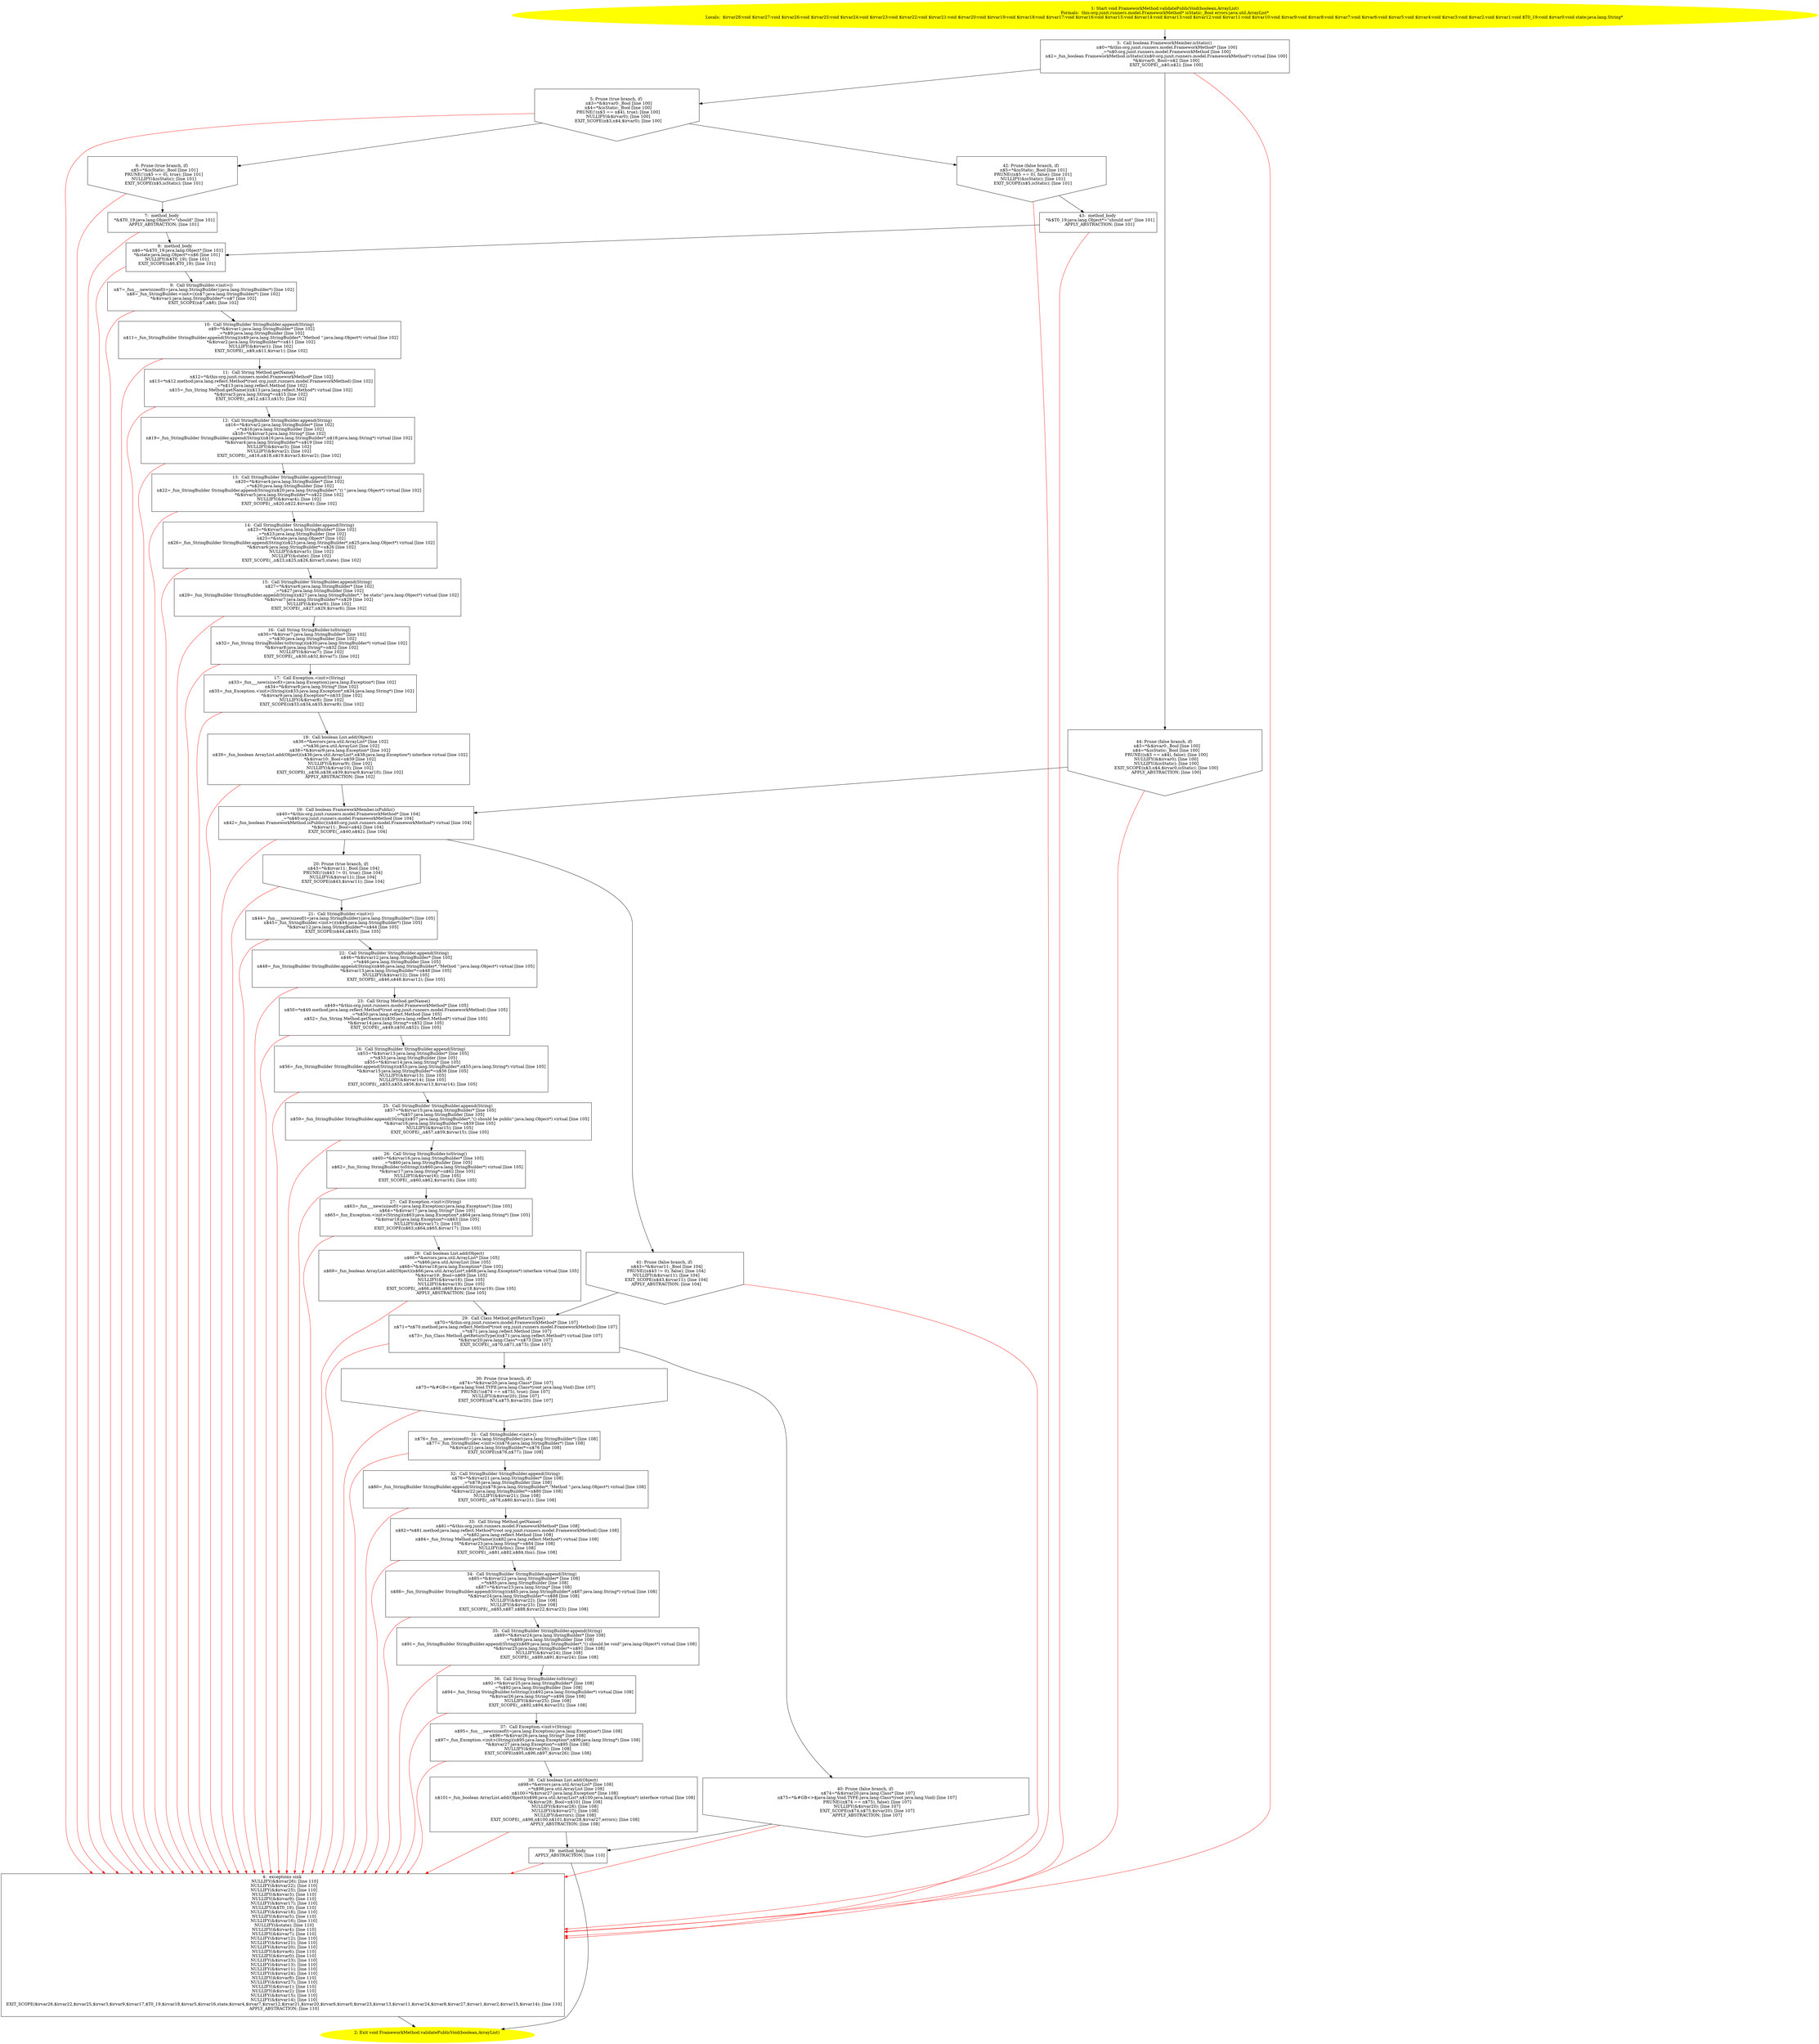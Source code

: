 /* @generated */
digraph cfg {
"org.junit.runners.model.FrameworkMethod.validatePublicVoid(boolean,java.util.ArrayList):void.03dc1b78657d144e8280c8aa988c60b0_1" [label="1: Start void FrameworkMethod.validatePublicVoid(boolean,ArrayList)\nFormals:  this:org.junit.runners.model.FrameworkMethod* isStatic:_Bool errors:java.util.ArrayList*\nLocals:  $irvar28:void $irvar27:void $irvar26:void $irvar25:void $irvar24:void $irvar23:void $irvar22:void $irvar21:void $irvar20:void $irvar19:void $irvar18:void $irvar17:void $irvar16:void $irvar15:void $irvar14:void $irvar13:void $irvar12:void $irvar11:void $irvar10:void $irvar9:void $irvar8:void $irvar7:void $irvar6:void $irvar5:void $irvar4:void $irvar3:void $irvar2:void $irvar1:void $T0_19:void $irvar0:void state:java.lang.String* \n  " color=yellow style=filled]
	

	 "org.junit.runners.model.FrameworkMethod.validatePublicVoid(boolean,java.util.ArrayList):void.03dc1b78657d144e8280c8aa988c60b0_1" -> "org.junit.runners.model.FrameworkMethod.validatePublicVoid(boolean,java.util.ArrayList):void.03dc1b78657d144e8280c8aa988c60b0_3" ;
"org.junit.runners.model.FrameworkMethod.validatePublicVoid(boolean,java.util.ArrayList):void.03dc1b78657d144e8280c8aa988c60b0_2" [label="2: Exit void FrameworkMethod.validatePublicVoid(boolean,ArrayList) \n  " color=yellow style=filled]
	

"org.junit.runners.model.FrameworkMethod.validatePublicVoid(boolean,java.util.ArrayList):void.03dc1b78657d144e8280c8aa988c60b0_3" [label="3:  Call boolean FrameworkMember.isStatic() \n   n$0=*&this:org.junit.runners.model.FrameworkMethod* [line 100]\n  _=*n$0:org.junit.runners.model.FrameworkMethod [line 100]\n  n$2=_fun_boolean FrameworkMethod.isStatic()(n$0:org.junit.runners.model.FrameworkMethod*) virtual [line 100]\n  *&$irvar0:_Bool=n$2 [line 100]\n  EXIT_SCOPE(_,n$0,n$2); [line 100]\n " shape="box"]
	

	 "org.junit.runners.model.FrameworkMethod.validatePublicVoid(boolean,java.util.ArrayList):void.03dc1b78657d144e8280c8aa988c60b0_3" -> "org.junit.runners.model.FrameworkMethod.validatePublicVoid(boolean,java.util.ArrayList):void.03dc1b78657d144e8280c8aa988c60b0_5" ;
	 "org.junit.runners.model.FrameworkMethod.validatePublicVoid(boolean,java.util.ArrayList):void.03dc1b78657d144e8280c8aa988c60b0_3" -> "org.junit.runners.model.FrameworkMethod.validatePublicVoid(boolean,java.util.ArrayList):void.03dc1b78657d144e8280c8aa988c60b0_44" ;
	 "org.junit.runners.model.FrameworkMethod.validatePublicVoid(boolean,java.util.ArrayList):void.03dc1b78657d144e8280c8aa988c60b0_3" -> "org.junit.runners.model.FrameworkMethod.validatePublicVoid(boolean,java.util.ArrayList):void.03dc1b78657d144e8280c8aa988c60b0_4" [color="red" ];
"org.junit.runners.model.FrameworkMethod.validatePublicVoid(boolean,java.util.ArrayList):void.03dc1b78657d144e8280c8aa988c60b0_4" [label="4:  exceptions sink \n   NULLIFY(&$irvar26); [line 110]\n  NULLIFY(&$irvar22); [line 110]\n  NULLIFY(&$irvar25); [line 110]\n  NULLIFY(&$irvar3); [line 110]\n  NULLIFY(&$irvar9); [line 110]\n  NULLIFY(&$irvar17); [line 110]\n  NULLIFY(&$T0_19); [line 110]\n  NULLIFY(&$irvar18); [line 110]\n  NULLIFY(&$irvar5); [line 110]\n  NULLIFY(&$irvar16); [line 110]\n  NULLIFY(&state); [line 110]\n  NULLIFY(&$irvar4); [line 110]\n  NULLIFY(&$irvar7); [line 110]\n  NULLIFY(&$irvar12); [line 110]\n  NULLIFY(&$irvar21); [line 110]\n  NULLIFY(&$irvar20); [line 110]\n  NULLIFY(&$irvar6); [line 110]\n  NULLIFY(&$irvar0); [line 110]\n  NULLIFY(&$irvar23); [line 110]\n  NULLIFY(&$irvar13); [line 110]\n  NULLIFY(&$irvar11); [line 110]\n  NULLIFY(&$irvar24); [line 110]\n  NULLIFY(&$irvar8); [line 110]\n  NULLIFY(&$irvar27); [line 110]\n  NULLIFY(&$irvar1); [line 110]\n  NULLIFY(&$irvar2); [line 110]\n  NULLIFY(&$irvar15); [line 110]\n  NULLIFY(&$irvar14); [line 110]\n  EXIT_SCOPE($irvar26,$irvar22,$irvar25,$irvar3,$irvar9,$irvar17,$T0_19,$irvar18,$irvar5,$irvar16,state,$irvar4,$irvar7,$irvar12,$irvar21,$irvar20,$irvar6,$irvar0,$irvar23,$irvar13,$irvar11,$irvar24,$irvar8,$irvar27,$irvar1,$irvar2,$irvar15,$irvar14); [line 110]\n  APPLY_ABSTRACTION; [line 110]\n " shape="box"]
	

	 "org.junit.runners.model.FrameworkMethod.validatePublicVoid(boolean,java.util.ArrayList):void.03dc1b78657d144e8280c8aa988c60b0_4" -> "org.junit.runners.model.FrameworkMethod.validatePublicVoid(boolean,java.util.ArrayList):void.03dc1b78657d144e8280c8aa988c60b0_2" ;
"org.junit.runners.model.FrameworkMethod.validatePublicVoid(boolean,java.util.ArrayList):void.03dc1b78657d144e8280c8aa988c60b0_5" [label="5: Prune (true branch, if) \n   n$3=*&$irvar0:_Bool [line 100]\n  n$4=*&isStatic:_Bool [line 100]\n  PRUNE(!(n$3 == n$4), true); [line 100]\n  NULLIFY(&$irvar0); [line 100]\n  EXIT_SCOPE(n$3,n$4,$irvar0); [line 100]\n " shape="invhouse"]
	

	 "org.junit.runners.model.FrameworkMethod.validatePublicVoid(boolean,java.util.ArrayList):void.03dc1b78657d144e8280c8aa988c60b0_5" -> "org.junit.runners.model.FrameworkMethod.validatePublicVoid(boolean,java.util.ArrayList):void.03dc1b78657d144e8280c8aa988c60b0_6" ;
	 "org.junit.runners.model.FrameworkMethod.validatePublicVoid(boolean,java.util.ArrayList):void.03dc1b78657d144e8280c8aa988c60b0_5" -> "org.junit.runners.model.FrameworkMethod.validatePublicVoid(boolean,java.util.ArrayList):void.03dc1b78657d144e8280c8aa988c60b0_42" ;
	 "org.junit.runners.model.FrameworkMethod.validatePublicVoid(boolean,java.util.ArrayList):void.03dc1b78657d144e8280c8aa988c60b0_5" -> "org.junit.runners.model.FrameworkMethod.validatePublicVoid(boolean,java.util.ArrayList):void.03dc1b78657d144e8280c8aa988c60b0_4" [color="red" ];
"org.junit.runners.model.FrameworkMethod.validatePublicVoid(boolean,java.util.ArrayList):void.03dc1b78657d144e8280c8aa988c60b0_6" [label="6: Prune (true branch, if) \n   n$5=*&isStatic:_Bool [line 101]\n  PRUNE(!(n$5 == 0), true); [line 101]\n  NULLIFY(&isStatic); [line 101]\n  EXIT_SCOPE(n$5,isStatic); [line 101]\n " shape="invhouse"]
	

	 "org.junit.runners.model.FrameworkMethod.validatePublicVoid(boolean,java.util.ArrayList):void.03dc1b78657d144e8280c8aa988c60b0_6" -> "org.junit.runners.model.FrameworkMethod.validatePublicVoid(boolean,java.util.ArrayList):void.03dc1b78657d144e8280c8aa988c60b0_7" ;
	 "org.junit.runners.model.FrameworkMethod.validatePublicVoid(boolean,java.util.ArrayList):void.03dc1b78657d144e8280c8aa988c60b0_6" -> "org.junit.runners.model.FrameworkMethod.validatePublicVoid(boolean,java.util.ArrayList):void.03dc1b78657d144e8280c8aa988c60b0_4" [color="red" ];
"org.junit.runners.model.FrameworkMethod.validatePublicVoid(boolean,java.util.ArrayList):void.03dc1b78657d144e8280c8aa988c60b0_7" [label="7:  method_body \n   *&$T0_19:java.lang.Object*=\"should\" [line 101]\n  APPLY_ABSTRACTION; [line 101]\n " shape="box"]
	

	 "org.junit.runners.model.FrameworkMethod.validatePublicVoid(boolean,java.util.ArrayList):void.03dc1b78657d144e8280c8aa988c60b0_7" -> "org.junit.runners.model.FrameworkMethod.validatePublicVoid(boolean,java.util.ArrayList):void.03dc1b78657d144e8280c8aa988c60b0_8" ;
	 "org.junit.runners.model.FrameworkMethod.validatePublicVoid(boolean,java.util.ArrayList):void.03dc1b78657d144e8280c8aa988c60b0_7" -> "org.junit.runners.model.FrameworkMethod.validatePublicVoid(boolean,java.util.ArrayList):void.03dc1b78657d144e8280c8aa988c60b0_4" [color="red" ];
"org.junit.runners.model.FrameworkMethod.validatePublicVoid(boolean,java.util.ArrayList):void.03dc1b78657d144e8280c8aa988c60b0_8" [label="8:  method_body \n   n$6=*&$T0_19:java.lang.Object* [line 101]\n  *&state:java.lang.Object*=n$6 [line 101]\n  NULLIFY(&$T0_19); [line 101]\n  EXIT_SCOPE(n$6,$T0_19); [line 101]\n " shape="box"]
	

	 "org.junit.runners.model.FrameworkMethod.validatePublicVoid(boolean,java.util.ArrayList):void.03dc1b78657d144e8280c8aa988c60b0_8" -> "org.junit.runners.model.FrameworkMethod.validatePublicVoid(boolean,java.util.ArrayList):void.03dc1b78657d144e8280c8aa988c60b0_9" ;
	 "org.junit.runners.model.FrameworkMethod.validatePublicVoid(boolean,java.util.ArrayList):void.03dc1b78657d144e8280c8aa988c60b0_8" -> "org.junit.runners.model.FrameworkMethod.validatePublicVoid(boolean,java.util.ArrayList):void.03dc1b78657d144e8280c8aa988c60b0_4" [color="red" ];
"org.junit.runners.model.FrameworkMethod.validatePublicVoid(boolean,java.util.ArrayList):void.03dc1b78657d144e8280c8aa988c60b0_9" [label="9:  Call StringBuilder.<init>() \n   n$7=_fun___new(sizeof(t=java.lang.StringBuilder):java.lang.StringBuilder*) [line 102]\n  n$8=_fun_StringBuilder.<init>()(n$7:java.lang.StringBuilder*) [line 102]\n  *&$irvar1:java.lang.StringBuilder*=n$7 [line 102]\n  EXIT_SCOPE(n$7,n$8); [line 102]\n " shape="box"]
	

	 "org.junit.runners.model.FrameworkMethod.validatePublicVoid(boolean,java.util.ArrayList):void.03dc1b78657d144e8280c8aa988c60b0_9" -> "org.junit.runners.model.FrameworkMethod.validatePublicVoid(boolean,java.util.ArrayList):void.03dc1b78657d144e8280c8aa988c60b0_10" ;
	 "org.junit.runners.model.FrameworkMethod.validatePublicVoid(boolean,java.util.ArrayList):void.03dc1b78657d144e8280c8aa988c60b0_9" -> "org.junit.runners.model.FrameworkMethod.validatePublicVoid(boolean,java.util.ArrayList):void.03dc1b78657d144e8280c8aa988c60b0_4" [color="red" ];
"org.junit.runners.model.FrameworkMethod.validatePublicVoid(boolean,java.util.ArrayList):void.03dc1b78657d144e8280c8aa988c60b0_10" [label="10:  Call StringBuilder StringBuilder.append(String) \n   n$9=*&$irvar1:java.lang.StringBuilder* [line 102]\n  _=*n$9:java.lang.StringBuilder [line 102]\n  n$11=_fun_StringBuilder StringBuilder.append(String)(n$9:java.lang.StringBuilder*,\"Method \":java.lang.Object*) virtual [line 102]\n  *&$irvar2:java.lang.StringBuilder*=n$11 [line 102]\n  NULLIFY(&$irvar1); [line 102]\n  EXIT_SCOPE(_,n$9,n$11,$irvar1); [line 102]\n " shape="box"]
	

	 "org.junit.runners.model.FrameworkMethod.validatePublicVoid(boolean,java.util.ArrayList):void.03dc1b78657d144e8280c8aa988c60b0_10" -> "org.junit.runners.model.FrameworkMethod.validatePublicVoid(boolean,java.util.ArrayList):void.03dc1b78657d144e8280c8aa988c60b0_11" ;
	 "org.junit.runners.model.FrameworkMethod.validatePublicVoid(boolean,java.util.ArrayList):void.03dc1b78657d144e8280c8aa988c60b0_10" -> "org.junit.runners.model.FrameworkMethod.validatePublicVoid(boolean,java.util.ArrayList):void.03dc1b78657d144e8280c8aa988c60b0_4" [color="red" ];
"org.junit.runners.model.FrameworkMethod.validatePublicVoid(boolean,java.util.ArrayList):void.03dc1b78657d144e8280c8aa988c60b0_11" [label="11:  Call String Method.getName() \n   n$12=*&this:org.junit.runners.model.FrameworkMethod* [line 102]\n  n$13=*n$12.method:java.lang.reflect.Method*(root org.junit.runners.model.FrameworkMethod) [line 102]\n  _=*n$13:java.lang.reflect.Method [line 102]\n  n$15=_fun_String Method.getName()(n$13:java.lang.reflect.Method*) virtual [line 102]\n  *&$irvar3:java.lang.String*=n$15 [line 102]\n  EXIT_SCOPE(_,n$12,n$13,n$15); [line 102]\n " shape="box"]
	

	 "org.junit.runners.model.FrameworkMethod.validatePublicVoid(boolean,java.util.ArrayList):void.03dc1b78657d144e8280c8aa988c60b0_11" -> "org.junit.runners.model.FrameworkMethod.validatePublicVoid(boolean,java.util.ArrayList):void.03dc1b78657d144e8280c8aa988c60b0_12" ;
	 "org.junit.runners.model.FrameworkMethod.validatePublicVoid(boolean,java.util.ArrayList):void.03dc1b78657d144e8280c8aa988c60b0_11" -> "org.junit.runners.model.FrameworkMethod.validatePublicVoid(boolean,java.util.ArrayList):void.03dc1b78657d144e8280c8aa988c60b0_4" [color="red" ];
"org.junit.runners.model.FrameworkMethod.validatePublicVoid(boolean,java.util.ArrayList):void.03dc1b78657d144e8280c8aa988c60b0_12" [label="12:  Call StringBuilder StringBuilder.append(String) \n   n$16=*&$irvar2:java.lang.StringBuilder* [line 102]\n  _=*n$16:java.lang.StringBuilder [line 102]\n  n$18=*&$irvar3:java.lang.String* [line 102]\n  n$19=_fun_StringBuilder StringBuilder.append(String)(n$16:java.lang.StringBuilder*,n$18:java.lang.String*) virtual [line 102]\n  *&$irvar4:java.lang.StringBuilder*=n$19 [line 102]\n  NULLIFY(&$irvar3); [line 102]\n  NULLIFY(&$irvar2); [line 102]\n  EXIT_SCOPE(_,n$16,n$18,n$19,$irvar3,$irvar2); [line 102]\n " shape="box"]
	

	 "org.junit.runners.model.FrameworkMethod.validatePublicVoid(boolean,java.util.ArrayList):void.03dc1b78657d144e8280c8aa988c60b0_12" -> "org.junit.runners.model.FrameworkMethod.validatePublicVoid(boolean,java.util.ArrayList):void.03dc1b78657d144e8280c8aa988c60b0_13" ;
	 "org.junit.runners.model.FrameworkMethod.validatePublicVoid(boolean,java.util.ArrayList):void.03dc1b78657d144e8280c8aa988c60b0_12" -> "org.junit.runners.model.FrameworkMethod.validatePublicVoid(boolean,java.util.ArrayList):void.03dc1b78657d144e8280c8aa988c60b0_4" [color="red" ];
"org.junit.runners.model.FrameworkMethod.validatePublicVoid(boolean,java.util.ArrayList):void.03dc1b78657d144e8280c8aa988c60b0_13" [label="13:  Call StringBuilder StringBuilder.append(String) \n   n$20=*&$irvar4:java.lang.StringBuilder* [line 102]\n  _=*n$20:java.lang.StringBuilder [line 102]\n  n$22=_fun_StringBuilder StringBuilder.append(String)(n$20:java.lang.StringBuilder*,\"() \":java.lang.Object*) virtual [line 102]\n  *&$irvar5:java.lang.StringBuilder*=n$22 [line 102]\n  NULLIFY(&$irvar4); [line 102]\n  EXIT_SCOPE(_,n$20,n$22,$irvar4); [line 102]\n " shape="box"]
	

	 "org.junit.runners.model.FrameworkMethod.validatePublicVoid(boolean,java.util.ArrayList):void.03dc1b78657d144e8280c8aa988c60b0_13" -> "org.junit.runners.model.FrameworkMethod.validatePublicVoid(boolean,java.util.ArrayList):void.03dc1b78657d144e8280c8aa988c60b0_14" ;
	 "org.junit.runners.model.FrameworkMethod.validatePublicVoid(boolean,java.util.ArrayList):void.03dc1b78657d144e8280c8aa988c60b0_13" -> "org.junit.runners.model.FrameworkMethod.validatePublicVoid(boolean,java.util.ArrayList):void.03dc1b78657d144e8280c8aa988c60b0_4" [color="red" ];
"org.junit.runners.model.FrameworkMethod.validatePublicVoid(boolean,java.util.ArrayList):void.03dc1b78657d144e8280c8aa988c60b0_14" [label="14:  Call StringBuilder StringBuilder.append(String) \n   n$23=*&$irvar5:java.lang.StringBuilder* [line 102]\n  _=*n$23:java.lang.StringBuilder [line 102]\n  n$25=*&state:java.lang.Object* [line 102]\n  n$26=_fun_StringBuilder StringBuilder.append(String)(n$23:java.lang.StringBuilder*,n$25:java.lang.Object*) virtual [line 102]\n  *&$irvar6:java.lang.StringBuilder*=n$26 [line 102]\n  NULLIFY(&$irvar5); [line 102]\n  NULLIFY(&state); [line 102]\n  EXIT_SCOPE(_,n$23,n$25,n$26,$irvar5,state); [line 102]\n " shape="box"]
	

	 "org.junit.runners.model.FrameworkMethod.validatePublicVoid(boolean,java.util.ArrayList):void.03dc1b78657d144e8280c8aa988c60b0_14" -> "org.junit.runners.model.FrameworkMethod.validatePublicVoid(boolean,java.util.ArrayList):void.03dc1b78657d144e8280c8aa988c60b0_15" ;
	 "org.junit.runners.model.FrameworkMethod.validatePublicVoid(boolean,java.util.ArrayList):void.03dc1b78657d144e8280c8aa988c60b0_14" -> "org.junit.runners.model.FrameworkMethod.validatePublicVoid(boolean,java.util.ArrayList):void.03dc1b78657d144e8280c8aa988c60b0_4" [color="red" ];
"org.junit.runners.model.FrameworkMethod.validatePublicVoid(boolean,java.util.ArrayList):void.03dc1b78657d144e8280c8aa988c60b0_15" [label="15:  Call StringBuilder StringBuilder.append(String) \n   n$27=*&$irvar6:java.lang.StringBuilder* [line 102]\n  _=*n$27:java.lang.StringBuilder [line 102]\n  n$29=_fun_StringBuilder StringBuilder.append(String)(n$27:java.lang.StringBuilder*,\" be static\":java.lang.Object*) virtual [line 102]\n  *&$irvar7:java.lang.StringBuilder*=n$29 [line 102]\n  NULLIFY(&$irvar6); [line 102]\n  EXIT_SCOPE(_,n$27,n$29,$irvar6); [line 102]\n " shape="box"]
	

	 "org.junit.runners.model.FrameworkMethod.validatePublicVoid(boolean,java.util.ArrayList):void.03dc1b78657d144e8280c8aa988c60b0_15" -> "org.junit.runners.model.FrameworkMethod.validatePublicVoid(boolean,java.util.ArrayList):void.03dc1b78657d144e8280c8aa988c60b0_16" ;
	 "org.junit.runners.model.FrameworkMethod.validatePublicVoid(boolean,java.util.ArrayList):void.03dc1b78657d144e8280c8aa988c60b0_15" -> "org.junit.runners.model.FrameworkMethod.validatePublicVoid(boolean,java.util.ArrayList):void.03dc1b78657d144e8280c8aa988c60b0_4" [color="red" ];
"org.junit.runners.model.FrameworkMethod.validatePublicVoid(boolean,java.util.ArrayList):void.03dc1b78657d144e8280c8aa988c60b0_16" [label="16:  Call String StringBuilder.toString() \n   n$30=*&$irvar7:java.lang.StringBuilder* [line 102]\n  _=*n$30:java.lang.StringBuilder [line 102]\n  n$32=_fun_String StringBuilder.toString()(n$30:java.lang.StringBuilder*) virtual [line 102]\n  *&$irvar8:java.lang.String*=n$32 [line 102]\n  NULLIFY(&$irvar7); [line 102]\n  EXIT_SCOPE(_,n$30,n$32,$irvar7); [line 102]\n " shape="box"]
	

	 "org.junit.runners.model.FrameworkMethod.validatePublicVoid(boolean,java.util.ArrayList):void.03dc1b78657d144e8280c8aa988c60b0_16" -> "org.junit.runners.model.FrameworkMethod.validatePublicVoid(boolean,java.util.ArrayList):void.03dc1b78657d144e8280c8aa988c60b0_17" ;
	 "org.junit.runners.model.FrameworkMethod.validatePublicVoid(boolean,java.util.ArrayList):void.03dc1b78657d144e8280c8aa988c60b0_16" -> "org.junit.runners.model.FrameworkMethod.validatePublicVoid(boolean,java.util.ArrayList):void.03dc1b78657d144e8280c8aa988c60b0_4" [color="red" ];
"org.junit.runners.model.FrameworkMethod.validatePublicVoid(boolean,java.util.ArrayList):void.03dc1b78657d144e8280c8aa988c60b0_17" [label="17:  Call Exception.<init>(String) \n   n$33=_fun___new(sizeof(t=java.lang.Exception):java.lang.Exception*) [line 102]\n  n$34=*&$irvar8:java.lang.String* [line 102]\n  n$35=_fun_Exception.<init>(String)(n$33:java.lang.Exception*,n$34:java.lang.String*) [line 102]\n  *&$irvar9:java.lang.Exception*=n$33 [line 102]\n  NULLIFY(&$irvar8); [line 102]\n  EXIT_SCOPE(n$33,n$34,n$35,$irvar8); [line 102]\n " shape="box"]
	

	 "org.junit.runners.model.FrameworkMethod.validatePublicVoid(boolean,java.util.ArrayList):void.03dc1b78657d144e8280c8aa988c60b0_17" -> "org.junit.runners.model.FrameworkMethod.validatePublicVoid(boolean,java.util.ArrayList):void.03dc1b78657d144e8280c8aa988c60b0_18" ;
	 "org.junit.runners.model.FrameworkMethod.validatePublicVoid(boolean,java.util.ArrayList):void.03dc1b78657d144e8280c8aa988c60b0_17" -> "org.junit.runners.model.FrameworkMethod.validatePublicVoid(boolean,java.util.ArrayList):void.03dc1b78657d144e8280c8aa988c60b0_4" [color="red" ];
"org.junit.runners.model.FrameworkMethod.validatePublicVoid(boolean,java.util.ArrayList):void.03dc1b78657d144e8280c8aa988c60b0_18" [label="18:  Call boolean List.add(Object) \n   n$36=*&errors:java.util.ArrayList* [line 102]\n  _=*n$36:java.util.ArrayList [line 102]\n  n$38=*&$irvar9:java.lang.Exception* [line 102]\n  n$39=_fun_boolean ArrayList.add(Object)(n$36:java.util.ArrayList*,n$38:java.lang.Exception*) interface virtual [line 102]\n  *&$irvar10:_Bool=n$39 [line 102]\n  NULLIFY(&$irvar9); [line 102]\n  NULLIFY(&$irvar10); [line 102]\n  EXIT_SCOPE(_,n$36,n$38,n$39,$irvar9,$irvar10); [line 102]\n  APPLY_ABSTRACTION; [line 102]\n " shape="box"]
	

	 "org.junit.runners.model.FrameworkMethod.validatePublicVoid(boolean,java.util.ArrayList):void.03dc1b78657d144e8280c8aa988c60b0_18" -> "org.junit.runners.model.FrameworkMethod.validatePublicVoid(boolean,java.util.ArrayList):void.03dc1b78657d144e8280c8aa988c60b0_19" ;
	 "org.junit.runners.model.FrameworkMethod.validatePublicVoid(boolean,java.util.ArrayList):void.03dc1b78657d144e8280c8aa988c60b0_18" -> "org.junit.runners.model.FrameworkMethod.validatePublicVoid(boolean,java.util.ArrayList):void.03dc1b78657d144e8280c8aa988c60b0_4" [color="red" ];
"org.junit.runners.model.FrameworkMethod.validatePublicVoid(boolean,java.util.ArrayList):void.03dc1b78657d144e8280c8aa988c60b0_19" [label="19:  Call boolean FrameworkMember.isPublic() \n   n$40=*&this:org.junit.runners.model.FrameworkMethod* [line 104]\n  _=*n$40:org.junit.runners.model.FrameworkMethod [line 104]\n  n$42=_fun_boolean FrameworkMethod.isPublic()(n$40:org.junit.runners.model.FrameworkMethod*) virtual [line 104]\n  *&$irvar11:_Bool=n$42 [line 104]\n  EXIT_SCOPE(_,n$40,n$42); [line 104]\n " shape="box"]
	

	 "org.junit.runners.model.FrameworkMethod.validatePublicVoid(boolean,java.util.ArrayList):void.03dc1b78657d144e8280c8aa988c60b0_19" -> "org.junit.runners.model.FrameworkMethod.validatePublicVoid(boolean,java.util.ArrayList):void.03dc1b78657d144e8280c8aa988c60b0_20" ;
	 "org.junit.runners.model.FrameworkMethod.validatePublicVoid(boolean,java.util.ArrayList):void.03dc1b78657d144e8280c8aa988c60b0_19" -> "org.junit.runners.model.FrameworkMethod.validatePublicVoid(boolean,java.util.ArrayList):void.03dc1b78657d144e8280c8aa988c60b0_41" ;
	 "org.junit.runners.model.FrameworkMethod.validatePublicVoid(boolean,java.util.ArrayList):void.03dc1b78657d144e8280c8aa988c60b0_19" -> "org.junit.runners.model.FrameworkMethod.validatePublicVoid(boolean,java.util.ArrayList):void.03dc1b78657d144e8280c8aa988c60b0_4" [color="red" ];
"org.junit.runners.model.FrameworkMethod.validatePublicVoid(boolean,java.util.ArrayList):void.03dc1b78657d144e8280c8aa988c60b0_20" [label="20: Prune (true branch, if) \n   n$43=*&$irvar11:_Bool [line 104]\n  PRUNE(!(n$43 != 0), true); [line 104]\n  NULLIFY(&$irvar11); [line 104]\n  EXIT_SCOPE(n$43,$irvar11); [line 104]\n " shape="invhouse"]
	

	 "org.junit.runners.model.FrameworkMethod.validatePublicVoid(boolean,java.util.ArrayList):void.03dc1b78657d144e8280c8aa988c60b0_20" -> "org.junit.runners.model.FrameworkMethod.validatePublicVoid(boolean,java.util.ArrayList):void.03dc1b78657d144e8280c8aa988c60b0_21" ;
	 "org.junit.runners.model.FrameworkMethod.validatePublicVoid(boolean,java.util.ArrayList):void.03dc1b78657d144e8280c8aa988c60b0_20" -> "org.junit.runners.model.FrameworkMethod.validatePublicVoid(boolean,java.util.ArrayList):void.03dc1b78657d144e8280c8aa988c60b0_4" [color="red" ];
"org.junit.runners.model.FrameworkMethod.validatePublicVoid(boolean,java.util.ArrayList):void.03dc1b78657d144e8280c8aa988c60b0_21" [label="21:  Call StringBuilder.<init>() \n   n$44=_fun___new(sizeof(t=java.lang.StringBuilder):java.lang.StringBuilder*) [line 105]\n  n$45=_fun_StringBuilder.<init>()(n$44:java.lang.StringBuilder*) [line 105]\n  *&$irvar12:java.lang.StringBuilder*=n$44 [line 105]\n  EXIT_SCOPE(n$44,n$45); [line 105]\n " shape="box"]
	

	 "org.junit.runners.model.FrameworkMethod.validatePublicVoid(boolean,java.util.ArrayList):void.03dc1b78657d144e8280c8aa988c60b0_21" -> "org.junit.runners.model.FrameworkMethod.validatePublicVoid(boolean,java.util.ArrayList):void.03dc1b78657d144e8280c8aa988c60b0_22" ;
	 "org.junit.runners.model.FrameworkMethod.validatePublicVoid(boolean,java.util.ArrayList):void.03dc1b78657d144e8280c8aa988c60b0_21" -> "org.junit.runners.model.FrameworkMethod.validatePublicVoid(boolean,java.util.ArrayList):void.03dc1b78657d144e8280c8aa988c60b0_4" [color="red" ];
"org.junit.runners.model.FrameworkMethod.validatePublicVoid(boolean,java.util.ArrayList):void.03dc1b78657d144e8280c8aa988c60b0_22" [label="22:  Call StringBuilder StringBuilder.append(String) \n   n$46=*&$irvar12:java.lang.StringBuilder* [line 105]\n  _=*n$46:java.lang.StringBuilder [line 105]\n  n$48=_fun_StringBuilder StringBuilder.append(String)(n$46:java.lang.StringBuilder*,\"Method \":java.lang.Object*) virtual [line 105]\n  *&$irvar13:java.lang.StringBuilder*=n$48 [line 105]\n  NULLIFY(&$irvar12); [line 105]\n  EXIT_SCOPE(_,n$46,n$48,$irvar12); [line 105]\n " shape="box"]
	

	 "org.junit.runners.model.FrameworkMethod.validatePublicVoid(boolean,java.util.ArrayList):void.03dc1b78657d144e8280c8aa988c60b0_22" -> "org.junit.runners.model.FrameworkMethod.validatePublicVoid(boolean,java.util.ArrayList):void.03dc1b78657d144e8280c8aa988c60b0_23" ;
	 "org.junit.runners.model.FrameworkMethod.validatePublicVoid(boolean,java.util.ArrayList):void.03dc1b78657d144e8280c8aa988c60b0_22" -> "org.junit.runners.model.FrameworkMethod.validatePublicVoid(boolean,java.util.ArrayList):void.03dc1b78657d144e8280c8aa988c60b0_4" [color="red" ];
"org.junit.runners.model.FrameworkMethod.validatePublicVoid(boolean,java.util.ArrayList):void.03dc1b78657d144e8280c8aa988c60b0_23" [label="23:  Call String Method.getName() \n   n$49=*&this:org.junit.runners.model.FrameworkMethod* [line 105]\n  n$50=*n$49.method:java.lang.reflect.Method*(root org.junit.runners.model.FrameworkMethod) [line 105]\n  _=*n$50:java.lang.reflect.Method [line 105]\n  n$52=_fun_String Method.getName()(n$50:java.lang.reflect.Method*) virtual [line 105]\n  *&$irvar14:java.lang.String*=n$52 [line 105]\n  EXIT_SCOPE(_,n$49,n$50,n$52); [line 105]\n " shape="box"]
	

	 "org.junit.runners.model.FrameworkMethod.validatePublicVoid(boolean,java.util.ArrayList):void.03dc1b78657d144e8280c8aa988c60b0_23" -> "org.junit.runners.model.FrameworkMethod.validatePublicVoid(boolean,java.util.ArrayList):void.03dc1b78657d144e8280c8aa988c60b0_24" ;
	 "org.junit.runners.model.FrameworkMethod.validatePublicVoid(boolean,java.util.ArrayList):void.03dc1b78657d144e8280c8aa988c60b0_23" -> "org.junit.runners.model.FrameworkMethod.validatePublicVoid(boolean,java.util.ArrayList):void.03dc1b78657d144e8280c8aa988c60b0_4" [color="red" ];
"org.junit.runners.model.FrameworkMethod.validatePublicVoid(boolean,java.util.ArrayList):void.03dc1b78657d144e8280c8aa988c60b0_24" [label="24:  Call StringBuilder StringBuilder.append(String) \n   n$53=*&$irvar13:java.lang.StringBuilder* [line 105]\n  _=*n$53:java.lang.StringBuilder [line 105]\n  n$55=*&$irvar14:java.lang.String* [line 105]\n  n$56=_fun_StringBuilder StringBuilder.append(String)(n$53:java.lang.StringBuilder*,n$55:java.lang.String*) virtual [line 105]\n  *&$irvar15:java.lang.StringBuilder*=n$56 [line 105]\n  NULLIFY(&$irvar13); [line 105]\n  NULLIFY(&$irvar14); [line 105]\n  EXIT_SCOPE(_,n$53,n$55,n$56,$irvar13,$irvar14); [line 105]\n " shape="box"]
	

	 "org.junit.runners.model.FrameworkMethod.validatePublicVoid(boolean,java.util.ArrayList):void.03dc1b78657d144e8280c8aa988c60b0_24" -> "org.junit.runners.model.FrameworkMethod.validatePublicVoid(boolean,java.util.ArrayList):void.03dc1b78657d144e8280c8aa988c60b0_25" ;
	 "org.junit.runners.model.FrameworkMethod.validatePublicVoid(boolean,java.util.ArrayList):void.03dc1b78657d144e8280c8aa988c60b0_24" -> "org.junit.runners.model.FrameworkMethod.validatePublicVoid(boolean,java.util.ArrayList):void.03dc1b78657d144e8280c8aa988c60b0_4" [color="red" ];
"org.junit.runners.model.FrameworkMethod.validatePublicVoid(boolean,java.util.ArrayList):void.03dc1b78657d144e8280c8aa988c60b0_25" [label="25:  Call StringBuilder StringBuilder.append(String) \n   n$57=*&$irvar15:java.lang.StringBuilder* [line 105]\n  _=*n$57:java.lang.StringBuilder [line 105]\n  n$59=_fun_StringBuilder StringBuilder.append(String)(n$57:java.lang.StringBuilder*,\"() should be public\":java.lang.Object*) virtual [line 105]\n  *&$irvar16:java.lang.StringBuilder*=n$59 [line 105]\n  NULLIFY(&$irvar15); [line 105]\n  EXIT_SCOPE(_,n$57,n$59,$irvar15); [line 105]\n " shape="box"]
	

	 "org.junit.runners.model.FrameworkMethod.validatePublicVoid(boolean,java.util.ArrayList):void.03dc1b78657d144e8280c8aa988c60b0_25" -> "org.junit.runners.model.FrameworkMethod.validatePublicVoid(boolean,java.util.ArrayList):void.03dc1b78657d144e8280c8aa988c60b0_26" ;
	 "org.junit.runners.model.FrameworkMethod.validatePublicVoid(boolean,java.util.ArrayList):void.03dc1b78657d144e8280c8aa988c60b0_25" -> "org.junit.runners.model.FrameworkMethod.validatePublicVoid(boolean,java.util.ArrayList):void.03dc1b78657d144e8280c8aa988c60b0_4" [color="red" ];
"org.junit.runners.model.FrameworkMethod.validatePublicVoid(boolean,java.util.ArrayList):void.03dc1b78657d144e8280c8aa988c60b0_26" [label="26:  Call String StringBuilder.toString() \n   n$60=*&$irvar16:java.lang.StringBuilder* [line 105]\n  _=*n$60:java.lang.StringBuilder [line 105]\n  n$62=_fun_String StringBuilder.toString()(n$60:java.lang.StringBuilder*) virtual [line 105]\n  *&$irvar17:java.lang.String*=n$62 [line 105]\n  NULLIFY(&$irvar16); [line 105]\n  EXIT_SCOPE(_,n$60,n$62,$irvar16); [line 105]\n " shape="box"]
	

	 "org.junit.runners.model.FrameworkMethod.validatePublicVoid(boolean,java.util.ArrayList):void.03dc1b78657d144e8280c8aa988c60b0_26" -> "org.junit.runners.model.FrameworkMethod.validatePublicVoid(boolean,java.util.ArrayList):void.03dc1b78657d144e8280c8aa988c60b0_27" ;
	 "org.junit.runners.model.FrameworkMethod.validatePublicVoid(boolean,java.util.ArrayList):void.03dc1b78657d144e8280c8aa988c60b0_26" -> "org.junit.runners.model.FrameworkMethod.validatePublicVoid(boolean,java.util.ArrayList):void.03dc1b78657d144e8280c8aa988c60b0_4" [color="red" ];
"org.junit.runners.model.FrameworkMethod.validatePublicVoid(boolean,java.util.ArrayList):void.03dc1b78657d144e8280c8aa988c60b0_27" [label="27:  Call Exception.<init>(String) \n   n$63=_fun___new(sizeof(t=java.lang.Exception):java.lang.Exception*) [line 105]\n  n$64=*&$irvar17:java.lang.String* [line 105]\n  n$65=_fun_Exception.<init>(String)(n$63:java.lang.Exception*,n$64:java.lang.String*) [line 105]\n  *&$irvar18:java.lang.Exception*=n$63 [line 105]\n  NULLIFY(&$irvar17); [line 105]\n  EXIT_SCOPE(n$63,n$64,n$65,$irvar17); [line 105]\n " shape="box"]
	

	 "org.junit.runners.model.FrameworkMethod.validatePublicVoid(boolean,java.util.ArrayList):void.03dc1b78657d144e8280c8aa988c60b0_27" -> "org.junit.runners.model.FrameworkMethod.validatePublicVoid(boolean,java.util.ArrayList):void.03dc1b78657d144e8280c8aa988c60b0_28" ;
	 "org.junit.runners.model.FrameworkMethod.validatePublicVoid(boolean,java.util.ArrayList):void.03dc1b78657d144e8280c8aa988c60b0_27" -> "org.junit.runners.model.FrameworkMethod.validatePublicVoid(boolean,java.util.ArrayList):void.03dc1b78657d144e8280c8aa988c60b0_4" [color="red" ];
"org.junit.runners.model.FrameworkMethod.validatePublicVoid(boolean,java.util.ArrayList):void.03dc1b78657d144e8280c8aa988c60b0_28" [label="28:  Call boolean List.add(Object) \n   n$66=*&errors:java.util.ArrayList* [line 105]\n  _=*n$66:java.util.ArrayList [line 105]\n  n$68=*&$irvar18:java.lang.Exception* [line 105]\n  n$69=_fun_boolean ArrayList.add(Object)(n$66:java.util.ArrayList*,n$68:java.lang.Exception*) interface virtual [line 105]\n  *&$irvar19:_Bool=n$69 [line 105]\n  NULLIFY(&$irvar18); [line 105]\n  NULLIFY(&$irvar19); [line 105]\n  EXIT_SCOPE(_,n$66,n$68,n$69,$irvar18,$irvar19); [line 105]\n  APPLY_ABSTRACTION; [line 105]\n " shape="box"]
	

	 "org.junit.runners.model.FrameworkMethod.validatePublicVoid(boolean,java.util.ArrayList):void.03dc1b78657d144e8280c8aa988c60b0_28" -> "org.junit.runners.model.FrameworkMethod.validatePublicVoid(boolean,java.util.ArrayList):void.03dc1b78657d144e8280c8aa988c60b0_29" ;
	 "org.junit.runners.model.FrameworkMethod.validatePublicVoid(boolean,java.util.ArrayList):void.03dc1b78657d144e8280c8aa988c60b0_28" -> "org.junit.runners.model.FrameworkMethod.validatePublicVoid(boolean,java.util.ArrayList):void.03dc1b78657d144e8280c8aa988c60b0_4" [color="red" ];
"org.junit.runners.model.FrameworkMethod.validatePublicVoid(boolean,java.util.ArrayList):void.03dc1b78657d144e8280c8aa988c60b0_29" [label="29:  Call Class Method.getReturnType() \n   n$70=*&this:org.junit.runners.model.FrameworkMethod* [line 107]\n  n$71=*n$70.method:java.lang.reflect.Method*(root org.junit.runners.model.FrameworkMethod) [line 107]\n  _=*n$71:java.lang.reflect.Method [line 107]\n  n$73=_fun_Class Method.getReturnType()(n$71:java.lang.reflect.Method*) virtual [line 107]\n  *&$irvar20:java.lang.Class*=n$73 [line 107]\n  EXIT_SCOPE(_,n$70,n$71,n$73); [line 107]\n " shape="box"]
	

	 "org.junit.runners.model.FrameworkMethod.validatePublicVoid(boolean,java.util.ArrayList):void.03dc1b78657d144e8280c8aa988c60b0_29" -> "org.junit.runners.model.FrameworkMethod.validatePublicVoid(boolean,java.util.ArrayList):void.03dc1b78657d144e8280c8aa988c60b0_30" ;
	 "org.junit.runners.model.FrameworkMethod.validatePublicVoid(boolean,java.util.ArrayList):void.03dc1b78657d144e8280c8aa988c60b0_29" -> "org.junit.runners.model.FrameworkMethod.validatePublicVoid(boolean,java.util.ArrayList):void.03dc1b78657d144e8280c8aa988c60b0_40" ;
	 "org.junit.runners.model.FrameworkMethod.validatePublicVoid(boolean,java.util.ArrayList):void.03dc1b78657d144e8280c8aa988c60b0_29" -> "org.junit.runners.model.FrameworkMethod.validatePublicVoid(boolean,java.util.ArrayList):void.03dc1b78657d144e8280c8aa988c60b0_4" [color="red" ];
"org.junit.runners.model.FrameworkMethod.validatePublicVoid(boolean,java.util.ArrayList):void.03dc1b78657d144e8280c8aa988c60b0_30" [label="30: Prune (true branch, if) \n   n$74=*&$irvar20:java.lang.Class* [line 107]\n  n$75=*&#GB<>$java.lang.Void.TYPE:java.lang.Class*(root java.lang.Void) [line 107]\n  PRUNE(!(n$74 == n$75), true); [line 107]\n  NULLIFY(&$irvar20); [line 107]\n  EXIT_SCOPE(n$74,n$75,$irvar20); [line 107]\n " shape="invhouse"]
	

	 "org.junit.runners.model.FrameworkMethod.validatePublicVoid(boolean,java.util.ArrayList):void.03dc1b78657d144e8280c8aa988c60b0_30" -> "org.junit.runners.model.FrameworkMethod.validatePublicVoid(boolean,java.util.ArrayList):void.03dc1b78657d144e8280c8aa988c60b0_31" ;
	 "org.junit.runners.model.FrameworkMethod.validatePublicVoid(boolean,java.util.ArrayList):void.03dc1b78657d144e8280c8aa988c60b0_30" -> "org.junit.runners.model.FrameworkMethod.validatePublicVoid(boolean,java.util.ArrayList):void.03dc1b78657d144e8280c8aa988c60b0_4" [color="red" ];
"org.junit.runners.model.FrameworkMethod.validatePublicVoid(boolean,java.util.ArrayList):void.03dc1b78657d144e8280c8aa988c60b0_31" [label="31:  Call StringBuilder.<init>() \n   n$76=_fun___new(sizeof(t=java.lang.StringBuilder):java.lang.StringBuilder*) [line 108]\n  n$77=_fun_StringBuilder.<init>()(n$76:java.lang.StringBuilder*) [line 108]\n  *&$irvar21:java.lang.StringBuilder*=n$76 [line 108]\n  EXIT_SCOPE(n$76,n$77); [line 108]\n " shape="box"]
	

	 "org.junit.runners.model.FrameworkMethod.validatePublicVoid(boolean,java.util.ArrayList):void.03dc1b78657d144e8280c8aa988c60b0_31" -> "org.junit.runners.model.FrameworkMethod.validatePublicVoid(boolean,java.util.ArrayList):void.03dc1b78657d144e8280c8aa988c60b0_32" ;
	 "org.junit.runners.model.FrameworkMethod.validatePublicVoid(boolean,java.util.ArrayList):void.03dc1b78657d144e8280c8aa988c60b0_31" -> "org.junit.runners.model.FrameworkMethod.validatePublicVoid(boolean,java.util.ArrayList):void.03dc1b78657d144e8280c8aa988c60b0_4" [color="red" ];
"org.junit.runners.model.FrameworkMethod.validatePublicVoid(boolean,java.util.ArrayList):void.03dc1b78657d144e8280c8aa988c60b0_32" [label="32:  Call StringBuilder StringBuilder.append(String) \n   n$78=*&$irvar21:java.lang.StringBuilder* [line 108]\n  _=*n$78:java.lang.StringBuilder [line 108]\n  n$80=_fun_StringBuilder StringBuilder.append(String)(n$78:java.lang.StringBuilder*,\"Method \":java.lang.Object*) virtual [line 108]\n  *&$irvar22:java.lang.StringBuilder*=n$80 [line 108]\n  NULLIFY(&$irvar21); [line 108]\n  EXIT_SCOPE(_,n$78,n$80,$irvar21); [line 108]\n " shape="box"]
	

	 "org.junit.runners.model.FrameworkMethod.validatePublicVoid(boolean,java.util.ArrayList):void.03dc1b78657d144e8280c8aa988c60b0_32" -> "org.junit.runners.model.FrameworkMethod.validatePublicVoid(boolean,java.util.ArrayList):void.03dc1b78657d144e8280c8aa988c60b0_33" ;
	 "org.junit.runners.model.FrameworkMethod.validatePublicVoid(boolean,java.util.ArrayList):void.03dc1b78657d144e8280c8aa988c60b0_32" -> "org.junit.runners.model.FrameworkMethod.validatePublicVoid(boolean,java.util.ArrayList):void.03dc1b78657d144e8280c8aa988c60b0_4" [color="red" ];
"org.junit.runners.model.FrameworkMethod.validatePublicVoid(boolean,java.util.ArrayList):void.03dc1b78657d144e8280c8aa988c60b0_33" [label="33:  Call String Method.getName() \n   n$81=*&this:org.junit.runners.model.FrameworkMethod* [line 108]\n  n$82=*n$81.method:java.lang.reflect.Method*(root org.junit.runners.model.FrameworkMethod) [line 108]\n  _=*n$82:java.lang.reflect.Method [line 108]\n  n$84=_fun_String Method.getName()(n$82:java.lang.reflect.Method*) virtual [line 108]\n  *&$irvar23:java.lang.String*=n$84 [line 108]\n  NULLIFY(&this); [line 108]\n  EXIT_SCOPE(_,n$81,n$82,n$84,this); [line 108]\n " shape="box"]
	

	 "org.junit.runners.model.FrameworkMethod.validatePublicVoid(boolean,java.util.ArrayList):void.03dc1b78657d144e8280c8aa988c60b0_33" -> "org.junit.runners.model.FrameworkMethod.validatePublicVoid(boolean,java.util.ArrayList):void.03dc1b78657d144e8280c8aa988c60b0_34" ;
	 "org.junit.runners.model.FrameworkMethod.validatePublicVoid(boolean,java.util.ArrayList):void.03dc1b78657d144e8280c8aa988c60b0_33" -> "org.junit.runners.model.FrameworkMethod.validatePublicVoid(boolean,java.util.ArrayList):void.03dc1b78657d144e8280c8aa988c60b0_4" [color="red" ];
"org.junit.runners.model.FrameworkMethod.validatePublicVoid(boolean,java.util.ArrayList):void.03dc1b78657d144e8280c8aa988c60b0_34" [label="34:  Call StringBuilder StringBuilder.append(String) \n   n$85=*&$irvar22:java.lang.StringBuilder* [line 108]\n  _=*n$85:java.lang.StringBuilder [line 108]\n  n$87=*&$irvar23:java.lang.String* [line 108]\n  n$88=_fun_StringBuilder StringBuilder.append(String)(n$85:java.lang.StringBuilder*,n$87:java.lang.String*) virtual [line 108]\n  *&$irvar24:java.lang.StringBuilder*=n$88 [line 108]\n  NULLIFY(&$irvar22); [line 108]\n  NULLIFY(&$irvar23); [line 108]\n  EXIT_SCOPE(_,n$85,n$87,n$88,$irvar22,$irvar23); [line 108]\n " shape="box"]
	

	 "org.junit.runners.model.FrameworkMethod.validatePublicVoid(boolean,java.util.ArrayList):void.03dc1b78657d144e8280c8aa988c60b0_34" -> "org.junit.runners.model.FrameworkMethod.validatePublicVoid(boolean,java.util.ArrayList):void.03dc1b78657d144e8280c8aa988c60b0_35" ;
	 "org.junit.runners.model.FrameworkMethod.validatePublicVoid(boolean,java.util.ArrayList):void.03dc1b78657d144e8280c8aa988c60b0_34" -> "org.junit.runners.model.FrameworkMethod.validatePublicVoid(boolean,java.util.ArrayList):void.03dc1b78657d144e8280c8aa988c60b0_4" [color="red" ];
"org.junit.runners.model.FrameworkMethod.validatePublicVoid(boolean,java.util.ArrayList):void.03dc1b78657d144e8280c8aa988c60b0_35" [label="35:  Call StringBuilder StringBuilder.append(String) \n   n$89=*&$irvar24:java.lang.StringBuilder* [line 108]\n  _=*n$89:java.lang.StringBuilder [line 108]\n  n$91=_fun_StringBuilder StringBuilder.append(String)(n$89:java.lang.StringBuilder*,\"() should be void\":java.lang.Object*) virtual [line 108]\n  *&$irvar25:java.lang.StringBuilder*=n$91 [line 108]\n  NULLIFY(&$irvar24); [line 108]\n  EXIT_SCOPE(_,n$89,n$91,$irvar24); [line 108]\n " shape="box"]
	

	 "org.junit.runners.model.FrameworkMethod.validatePublicVoid(boolean,java.util.ArrayList):void.03dc1b78657d144e8280c8aa988c60b0_35" -> "org.junit.runners.model.FrameworkMethod.validatePublicVoid(boolean,java.util.ArrayList):void.03dc1b78657d144e8280c8aa988c60b0_36" ;
	 "org.junit.runners.model.FrameworkMethod.validatePublicVoid(boolean,java.util.ArrayList):void.03dc1b78657d144e8280c8aa988c60b0_35" -> "org.junit.runners.model.FrameworkMethod.validatePublicVoid(boolean,java.util.ArrayList):void.03dc1b78657d144e8280c8aa988c60b0_4" [color="red" ];
"org.junit.runners.model.FrameworkMethod.validatePublicVoid(boolean,java.util.ArrayList):void.03dc1b78657d144e8280c8aa988c60b0_36" [label="36:  Call String StringBuilder.toString() \n   n$92=*&$irvar25:java.lang.StringBuilder* [line 108]\n  _=*n$92:java.lang.StringBuilder [line 108]\n  n$94=_fun_String StringBuilder.toString()(n$92:java.lang.StringBuilder*) virtual [line 108]\n  *&$irvar26:java.lang.String*=n$94 [line 108]\n  NULLIFY(&$irvar25); [line 108]\n  EXIT_SCOPE(_,n$92,n$94,$irvar25); [line 108]\n " shape="box"]
	

	 "org.junit.runners.model.FrameworkMethod.validatePublicVoid(boolean,java.util.ArrayList):void.03dc1b78657d144e8280c8aa988c60b0_36" -> "org.junit.runners.model.FrameworkMethod.validatePublicVoid(boolean,java.util.ArrayList):void.03dc1b78657d144e8280c8aa988c60b0_37" ;
	 "org.junit.runners.model.FrameworkMethod.validatePublicVoid(boolean,java.util.ArrayList):void.03dc1b78657d144e8280c8aa988c60b0_36" -> "org.junit.runners.model.FrameworkMethod.validatePublicVoid(boolean,java.util.ArrayList):void.03dc1b78657d144e8280c8aa988c60b0_4" [color="red" ];
"org.junit.runners.model.FrameworkMethod.validatePublicVoid(boolean,java.util.ArrayList):void.03dc1b78657d144e8280c8aa988c60b0_37" [label="37:  Call Exception.<init>(String) \n   n$95=_fun___new(sizeof(t=java.lang.Exception):java.lang.Exception*) [line 108]\n  n$96=*&$irvar26:java.lang.String* [line 108]\n  n$97=_fun_Exception.<init>(String)(n$95:java.lang.Exception*,n$96:java.lang.String*) [line 108]\n  *&$irvar27:java.lang.Exception*=n$95 [line 108]\n  NULLIFY(&$irvar26); [line 108]\n  EXIT_SCOPE(n$95,n$96,n$97,$irvar26); [line 108]\n " shape="box"]
	

	 "org.junit.runners.model.FrameworkMethod.validatePublicVoid(boolean,java.util.ArrayList):void.03dc1b78657d144e8280c8aa988c60b0_37" -> "org.junit.runners.model.FrameworkMethod.validatePublicVoid(boolean,java.util.ArrayList):void.03dc1b78657d144e8280c8aa988c60b0_38" ;
	 "org.junit.runners.model.FrameworkMethod.validatePublicVoid(boolean,java.util.ArrayList):void.03dc1b78657d144e8280c8aa988c60b0_37" -> "org.junit.runners.model.FrameworkMethod.validatePublicVoid(boolean,java.util.ArrayList):void.03dc1b78657d144e8280c8aa988c60b0_4" [color="red" ];
"org.junit.runners.model.FrameworkMethod.validatePublicVoid(boolean,java.util.ArrayList):void.03dc1b78657d144e8280c8aa988c60b0_38" [label="38:  Call boolean List.add(Object) \n   n$98=*&errors:java.util.ArrayList* [line 108]\n  _=*n$98:java.util.ArrayList [line 108]\n  n$100=*&$irvar27:java.lang.Exception* [line 108]\n  n$101=_fun_boolean ArrayList.add(Object)(n$98:java.util.ArrayList*,n$100:java.lang.Exception*) interface virtual [line 108]\n  *&$irvar28:_Bool=n$101 [line 108]\n  NULLIFY(&$irvar28); [line 108]\n  NULLIFY(&$irvar27); [line 108]\n  NULLIFY(&errors); [line 108]\n  EXIT_SCOPE(_,n$98,n$100,n$101,$irvar28,$irvar27,errors); [line 108]\n  APPLY_ABSTRACTION; [line 108]\n " shape="box"]
	

	 "org.junit.runners.model.FrameworkMethod.validatePublicVoid(boolean,java.util.ArrayList):void.03dc1b78657d144e8280c8aa988c60b0_38" -> "org.junit.runners.model.FrameworkMethod.validatePublicVoid(boolean,java.util.ArrayList):void.03dc1b78657d144e8280c8aa988c60b0_39" ;
	 "org.junit.runners.model.FrameworkMethod.validatePublicVoid(boolean,java.util.ArrayList):void.03dc1b78657d144e8280c8aa988c60b0_38" -> "org.junit.runners.model.FrameworkMethod.validatePublicVoid(boolean,java.util.ArrayList):void.03dc1b78657d144e8280c8aa988c60b0_4" [color="red" ];
"org.junit.runners.model.FrameworkMethod.validatePublicVoid(boolean,java.util.ArrayList):void.03dc1b78657d144e8280c8aa988c60b0_39" [label="39:  method_body \n   APPLY_ABSTRACTION; [line 110]\n " shape="box"]
	

	 "org.junit.runners.model.FrameworkMethod.validatePublicVoid(boolean,java.util.ArrayList):void.03dc1b78657d144e8280c8aa988c60b0_39" -> "org.junit.runners.model.FrameworkMethod.validatePublicVoid(boolean,java.util.ArrayList):void.03dc1b78657d144e8280c8aa988c60b0_2" ;
	 "org.junit.runners.model.FrameworkMethod.validatePublicVoid(boolean,java.util.ArrayList):void.03dc1b78657d144e8280c8aa988c60b0_39" -> "org.junit.runners.model.FrameworkMethod.validatePublicVoid(boolean,java.util.ArrayList):void.03dc1b78657d144e8280c8aa988c60b0_4" [color="red" ];
"org.junit.runners.model.FrameworkMethod.validatePublicVoid(boolean,java.util.ArrayList):void.03dc1b78657d144e8280c8aa988c60b0_40" [label="40: Prune (false branch, if) \n   n$74=*&$irvar20:java.lang.Class* [line 107]\n  n$75=*&#GB<>$java.lang.Void.TYPE:java.lang.Class*(root java.lang.Void) [line 107]\n  PRUNE((n$74 == n$75), false); [line 107]\n  NULLIFY(&$irvar20); [line 107]\n  EXIT_SCOPE(n$74,n$75,$irvar20); [line 107]\n  APPLY_ABSTRACTION; [line 107]\n " shape="invhouse"]
	

	 "org.junit.runners.model.FrameworkMethod.validatePublicVoid(boolean,java.util.ArrayList):void.03dc1b78657d144e8280c8aa988c60b0_40" -> "org.junit.runners.model.FrameworkMethod.validatePublicVoid(boolean,java.util.ArrayList):void.03dc1b78657d144e8280c8aa988c60b0_39" ;
	 "org.junit.runners.model.FrameworkMethod.validatePublicVoid(boolean,java.util.ArrayList):void.03dc1b78657d144e8280c8aa988c60b0_40" -> "org.junit.runners.model.FrameworkMethod.validatePublicVoid(boolean,java.util.ArrayList):void.03dc1b78657d144e8280c8aa988c60b0_4" [color="red" ];
"org.junit.runners.model.FrameworkMethod.validatePublicVoid(boolean,java.util.ArrayList):void.03dc1b78657d144e8280c8aa988c60b0_41" [label="41: Prune (false branch, if) \n   n$43=*&$irvar11:_Bool [line 104]\n  PRUNE((n$43 != 0), false); [line 104]\n  NULLIFY(&$irvar11); [line 104]\n  EXIT_SCOPE(n$43,$irvar11); [line 104]\n  APPLY_ABSTRACTION; [line 104]\n " shape="invhouse"]
	

	 "org.junit.runners.model.FrameworkMethod.validatePublicVoid(boolean,java.util.ArrayList):void.03dc1b78657d144e8280c8aa988c60b0_41" -> "org.junit.runners.model.FrameworkMethod.validatePublicVoid(boolean,java.util.ArrayList):void.03dc1b78657d144e8280c8aa988c60b0_29" ;
	 "org.junit.runners.model.FrameworkMethod.validatePublicVoid(boolean,java.util.ArrayList):void.03dc1b78657d144e8280c8aa988c60b0_41" -> "org.junit.runners.model.FrameworkMethod.validatePublicVoid(boolean,java.util.ArrayList):void.03dc1b78657d144e8280c8aa988c60b0_4" [color="red" ];
"org.junit.runners.model.FrameworkMethod.validatePublicVoid(boolean,java.util.ArrayList):void.03dc1b78657d144e8280c8aa988c60b0_42" [label="42: Prune (false branch, if) \n   n$5=*&isStatic:_Bool [line 101]\n  PRUNE((n$5 == 0), false); [line 101]\n  NULLIFY(&isStatic); [line 101]\n  EXIT_SCOPE(n$5,isStatic); [line 101]\n " shape="invhouse"]
	

	 "org.junit.runners.model.FrameworkMethod.validatePublicVoid(boolean,java.util.ArrayList):void.03dc1b78657d144e8280c8aa988c60b0_42" -> "org.junit.runners.model.FrameworkMethod.validatePublicVoid(boolean,java.util.ArrayList):void.03dc1b78657d144e8280c8aa988c60b0_43" ;
	 "org.junit.runners.model.FrameworkMethod.validatePublicVoid(boolean,java.util.ArrayList):void.03dc1b78657d144e8280c8aa988c60b0_42" -> "org.junit.runners.model.FrameworkMethod.validatePublicVoid(boolean,java.util.ArrayList):void.03dc1b78657d144e8280c8aa988c60b0_4" [color="red" ];
"org.junit.runners.model.FrameworkMethod.validatePublicVoid(boolean,java.util.ArrayList):void.03dc1b78657d144e8280c8aa988c60b0_43" [label="43:  method_body \n   *&$T0_19:java.lang.Object*=\"should not\" [line 101]\n  APPLY_ABSTRACTION; [line 101]\n " shape="box"]
	

	 "org.junit.runners.model.FrameworkMethod.validatePublicVoid(boolean,java.util.ArrayList):void.03dc1b78657d144e8280c8aa988c60b0_43" -> "org.junit.runners.model.FrameworkMethod.validatePublicVoid(boolean,java.util.ArrayList):void.03dc1b78657d144e8280c8aa988c60b0_8" ;
	 "org.junit.runners.model.FrameworkMethod.validatePublicVoid(boolean,java.util.ArrayList):void.03dc1b78657d144e8280c8aa988c60b0_43" -> "org.junit.runners.model.FrameworkMethod.validatePublicVoid(boolean,java.util.ArrayList):void.03dc1b78657d144e8280c8aa988c60b0_4" [color="red" ];
"org.junit.runners.model.FrameworkMethod.validatePublicVoid(boolean,java.util.ArrayList):void.03dc1b78657d144e8280c8aa988c60b0_44" [label="44: Prune (false branch, if) \n   n$3=*&$irvar0:_Bool [line 100]\n  n$4=*&isStatic:_Bool [line 100]\n  PRUNE((n$3 == n$4), false); [line 100]\n  NULLIFY(&$irvar0); [line 100]\n  NULLIFY(&isStatic); [line 100]\n  EXIT_SCOPE(n$3,n$4,$irvar0,isStatic); [line 100]\n  APPLY_ABSTRACTION; [line 100]\n " shape="invhouse"]
	

	 "org.junit.runners.model.FrameworkMethod.validatePublicVoid(boolean,java.util.ArrayList):void.03dc1b78657d144e8280c8aa988c60b0_44" -> "org.junit.runners.model.FrameworkMethod.validatePublicVoid(boolean,java.util.ArrayList):void.03dc1b78657d144e8280c8aa988c60b0_19" ;
	 "org.junit.runners.model.FrameworkMethod.validatePublicVoid(boolean,java.util.ArrayList):void.03dc1b78657d144e8280c8aa988c60b0_44" -> "org.junit.runners.model.FrameworkMethod.validatePublicVoid(boolean,java.util.ArrayList):void.03dc1b78657d144e8280c8aa988c60b0_4" [color="red" ];
}
